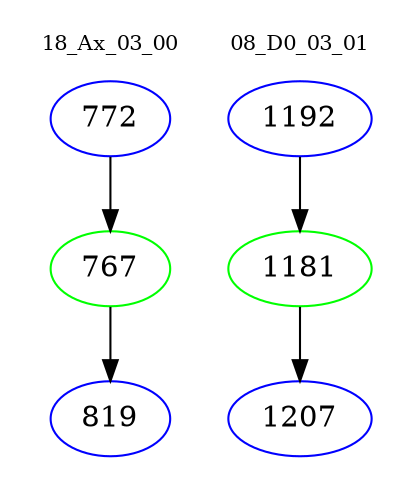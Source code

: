 digraph{
subgraph cluster_0 {
color = white
label = "18_Ax_03_00";
fontsize=10;
T0_772 [label="772", color="blue"]
T0_772 -> T0_767 [color="black"]
T0_767 [label="767", color="green"]
T0_767 -> T0_819 [color="black"]
T0_819 [label="819", color="blue"]
}
subgraph cluster_1 {
color = white
label = "08_D0_03_01";
fontsize=10;
T1_1192 [label="1192", color="blue"]
T1_1192 -> T1_1181 [color="black"]
T1_1181 [label="1181", color="green"]
T1_1181 -> T1_1207 [color="black"]
T1_1207 [label="1207", color="blue"]
}
}
